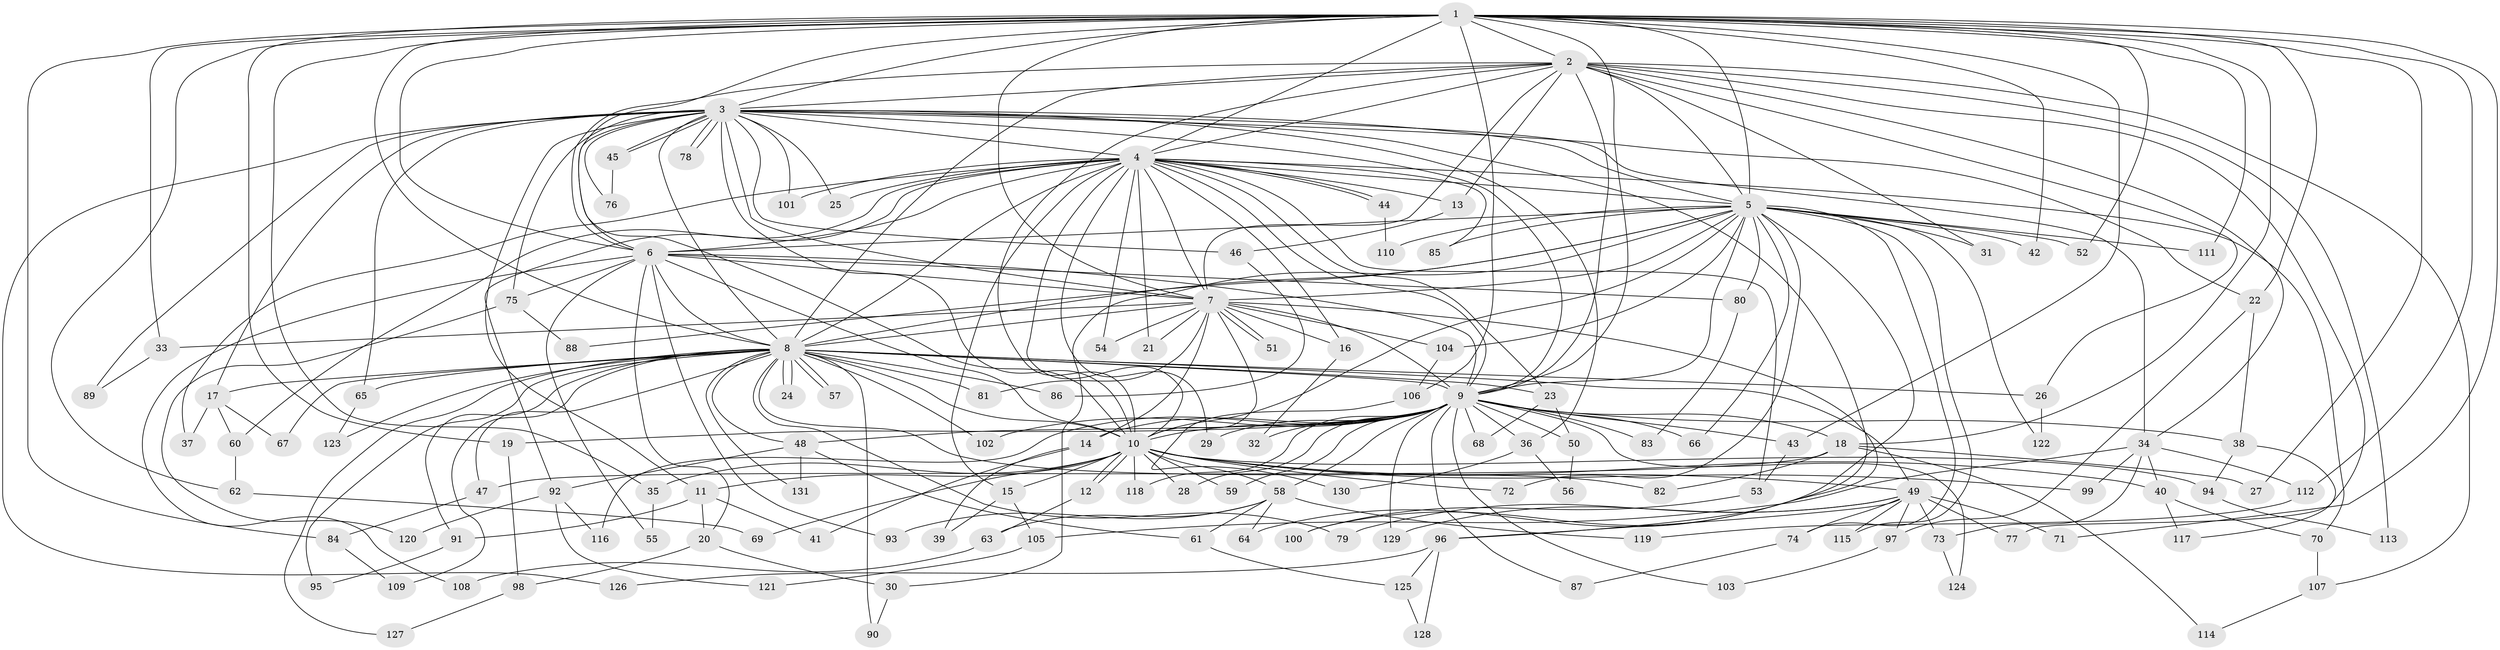 // Generated by graph-tools (version 1.1) at 2025/13/03/09/25 04:13:50]
// undirected, 131 vertices, 287 edges
graph export_dot {
graph [start="1"]
  node [color=gray90,style=filled];
  1;
  2;
  3;
  4;
  5;
  6;
  7;
  8;
  9;
  10;
  11;
  12;
  13;
  14;
  15;
  16;
  17;
  18;
  19;
  20;
  21;
  22;
  23;
  24;
  25;
  26;
  27;
  28;
  29;
  30;
  31;
  32;
  33;
  34;
  35;
  36;
  37;
  38;
  39;
  40;
  41;
  42;
  43;
  44;
  45;
  46;
  47;
  48;
  49;
  50;
  51;
  52;
  53;
  54;
  55;
  56;
  57;
  58;
  59;
  60;
  61;
  62;
  63;
  64;
  65;
  66;
  67;
  68;
  69;
  70;
  71;
  72;
  73;
  74;
  75;
  76;
  77;
  78;
  79;
  80;
  81;
  82;
  83;
  84;
  85;
  86;
  87;
  88;
  89;
  90;
  91;
  92;
  93;
  94;
  95;
  96;
  97;
  98;
  99;
  100;
  101;
  102;
  103;
  104;
  105;
  106;
  107;
  108;
  109;
  110;
  111;
  112;
  113;
  114;
  115;
  116;
  117;
  118;
  119;
  120;
  121;
  122;
  123;
  124;
  125;
  126;
  127;
  128;
  129;
  130;
  131;
  1 -- 2;
  1 -- 3;
  1 -- 4;
  1 -- 5;
  1 -- 6;
  1 -- 7;
  1 -- 8;
  1 -- 9;
  1 -- 10;
  1 -- 18;
  1 -- 19;
  1 -- 22;
  1 -- 27;
  1 -- 33;
  1 -- 35;
  1 -- 42;
  1 -- 43;
  1 -- 52;
  1 -- 62;
  1 -- 71;
  1 -- 84;
  1 -- 106;
  1 -- 111;
  1 -- 112;
  2 -- 3;
  2 -- 4;
  2 -- 5;
  2 -- 6;
  2 -- 7;
  2 -- 8;
  2 -- 9;
  2 -- 10;
  2 -- 13;
  2 -- 26;
  2 -- 31;
  2 -- 34;
  2 -- 77;
  2 -- 107;
  2 -- 113;
  3 -- 4;
  3 -- 5;
  3 -- 6;
  3 -- 7;
  3 -- 8;
  3 -- 9;
  3 -- 10;
  3 -- 11;
  3 -- 17;
  3 -- 22;
  3 -- 25;
  3 -- 34;
  3 -- 36;
  3 -- 45;
  3 -- 45;
  3 -- 46;
  3 -- 65;
  3 -- 75;
  3 -- 76;
  3 -- 78;
  3 -- 78;
  3 -- 89;
  3 -- 100;
  3 -- 101;
  3 -- 126;
  4 -- 5;
  4 -- 6;
  4 -- 7;
  4 -- 8;
  4 -- 9;
  4 -- 10;
  4 -- 13;
  4 -- 15;
  4 -- 16;
  4 -- 21;
  4 -- 23;
  4 -- 25;
  4 -- 29;
  4 -- 37;
  4 -- 44;
  4 -- 44;
  4 -- 53;
  4 -- 54;
  4 -- 60;
  4 -- 70;
  4 -- 85;
  4 -- 92;
  4 -- 101;
  5 -- 6;
  5 -- 7;
  5 -- 8;
  5 -- 9;
  5 -- 10;
  5 -- 30;
  5 -- 31;
  5 -- 42;
  5 -- 52;
  5 -- 64;
  5 -- 66;
  5 -- 72;
  5 -- 74;
  5 -- 80;
  5 -- 85;
  5 -- 88;
  5 -- 104;
  5 -- 110;
  5 -- 111;
  5 -- 115;
  5 -- 122;
  6 -- 7;
  6 -- 8;
  6 -- 9;
  6 -- 10;
  6 -- 20;
  6 -- 55;
  6 -- 75;
  6 -- 80;
  6 -- 93;
  6 -- 108;
  7 -- 8;
  7 -- 9;
  7 -- 10;
  7 -- 14;
  7 -- 16;
  7 -- 21;
  7 -- 33;
  7 -- 51;
  7 -- 51;
  7 -- 54;
  7 -- 81;
  7 -- 96;
  7 -- 104;
  8 -- 9;
  8 -- 10;
  8 -- 17;
  8 -- 23;
  8 -- 24;
  8 -- 24;
  8 -- 26;
  8 -- 47;
  8 -- 48;
  8 -- 49;
  8 -- 57;
  8 -- 57;
  8 -- 65;
  8 -- 67;
  8 -- 79;
  8 -- 81;
  8 -- 82;
  8 -- 86;
  8 -- 90;
  8 -- 91;
  8 -- 95;
  8 -- 102;
  8 -- 109;
  8 -- 123;
  8 -- 127;
  8 -- 131;
  9 -- 10;
  9 -- 14;
  9 -- 18;
  9 -- 19;
  9 -- 28;
  9 -- 29;
  9 -- 32;
  9 -- 36;
  9 -- 38;
  9 -- 43;
  9 -- 48;
  9 -- 50;
  9 -- 58;
  9 -- 59;
  9 -- 66;
  9 -- 68;
  9 -- 83;
  9 -- 87;
  9 -- 102;
  9 -- 103;
  9 -- 116;
  9 -- 118;
  9 -- 124;
  9 -- 129;
  10 -- 11;
  10 -- 12;
  10 -- 12;
  10 -- 15;
  10 -- 28;
  10 -- 35;
  10 -- 40;
  10 -- 49;
  10 -- 58;
  10 -- 59;
  10 -- 69;
  10 -- 72;
  10 -- 94;
  10 -- 99;
  10 -- 118;
  11 -- 20;
  11 -- 41;
  11 -- 91;
  12 -- 63;
  13 -- 46;
  14 -- 39;
  14 -- 41;
  15 -- 39;
  15 -- 105;
  16 -- 32;
  17 -- 37;
  17 -- 60;
  17 -- 67;
  18 -- 27;
  18 -- 47;
  18 -- 82;
  18 -- 114;
  19 -- 98;
  20 -- 30;
  20 -- 98;
  22 -- 38;
  22 -- 97;
  23 -- 50;
  23 -- 68;
  26 -- 122;
  30 -- 90;
  33 -- 89;
  34 -- 40;
  34 -- 73;
  34 -- 99;
  34 -- 105;
  34 -- 112;
  35 -- 55;
  36 -- 56;
  36 -- 130;
  38 -- 94;
  38 -- 117;
  40 -- 70;
  40 -- 117;
  43 -- 53;
  44 -- 110;
  45 -- 76;
  46 -- 86;
  47 -- 84;
  48 -- 61;
  48 -- 92;
  48 -- 131;
  49 -- 71;
  49 -- 73;
  49 -- 74;
  49 -- 77;
  49 -- 79;
  49 -- 96;
  49 -- 97;
  49 -- 115;
  49 -- 129;
  50 -- 56;
  53 -- 100;
  58 -- 61;
  58 -- 63;
  58 -- 64;
  58 -- 93;
  58 -- 119;
  60 -- 62;
  61 -- 125;
  62 -- 69;
  63 -- 108;
  65 -- 123;
  70 -- 107;
  73 -- 124;
  74 -- 87;
  75 -- 88;
  75 -- 120;
  80 -- 83;
  84 -- 109;
  91 -- 95;
  92 -- 116;
  92 -- 120;
  92 -- 121;
  94 -- 113;
  96 -- 125;
  96 -- 126;
  96 -- 128;
  97 -- 103;
  98 -- 127;
  104 -- 106;
  105 -- 121;
  106 -- 130;
  107 -- 114;
  112 -- 119;
  125 -- 128;
}
